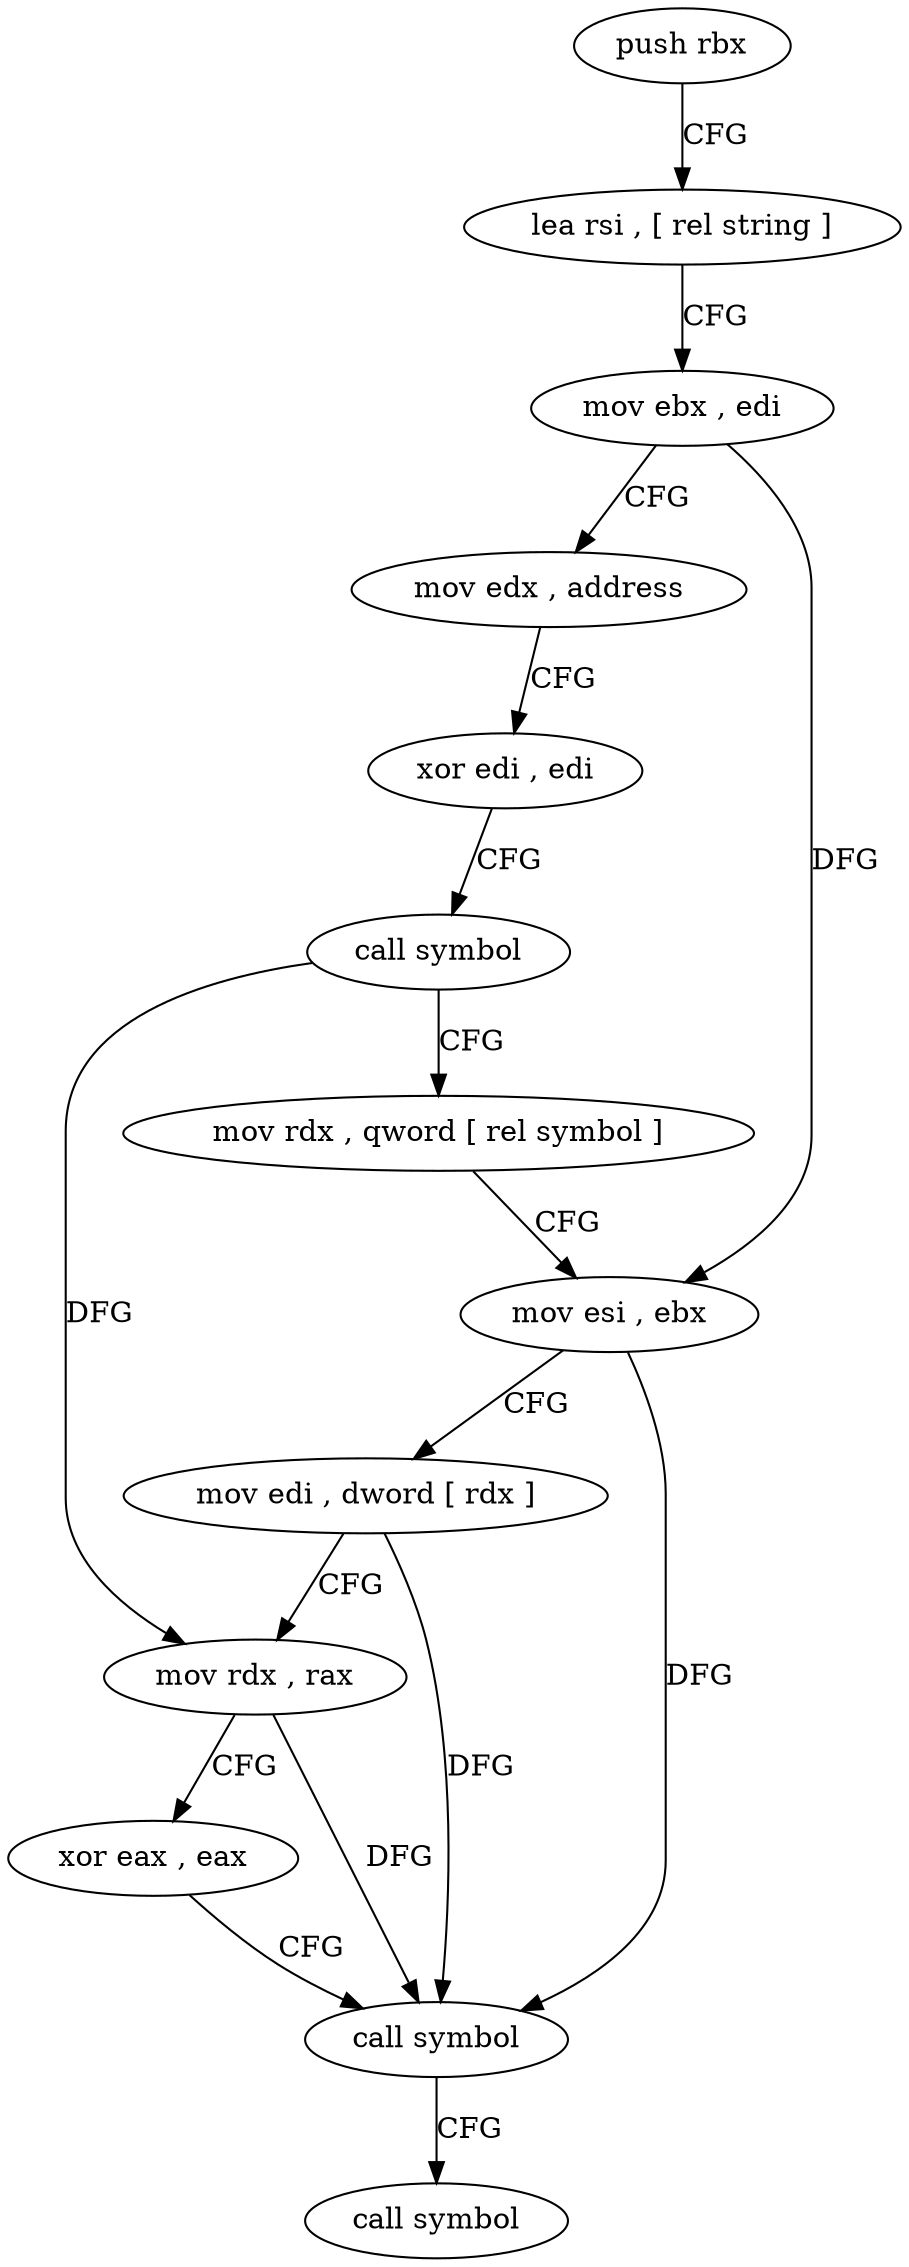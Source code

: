 digraph "func" {
"192272" [label = "push rbx" ]
"192273" [label = "lea rsi , [ rel string ]" ]
"192280" [label = "mov ebx , edi" ]
"192282" [label = "mov edx , address" ]
"192287" [label = "xor edi , edi" ]
"192289" [label = "call symbol" ]
"192294" [label = "mov rdx , qword [ rel symbol ]" ]
"192301" [label = "mov esi , ebx" ]
"192303" [label = "mov edi , dword [ rdx ]" ]
"192305" [label = "mov rdx , rax" ]
"192308" [label = "xor eax , eax" ]
"192310" [label = "call symbol" ]
"192315" [label = "call symbol" ]
"192272" -> "192273" [ label = "CFG" ]
"192273" -> "192280" [ label = "CFG" ]
"192280" -> "192282" [ label = "CFG" ]
"192280" -> "192301" [ label = "DFG" ]
"192282" -> "192287" [ label = "CFG" ]
"192287" -> "192289" [ label = "CFG" ]
"192289" -> "192294" [ label = "CFG" ]
"192289" -> "192305" [ label = "DFG" ]
"192294" -> "192301" [ label = "CFG" ]
"192301" -> "192303" [ label = "CFG" ]
"192301" -> "192310" [ label = "DFG" ]
"192303" -> "192305" [ label = "CFG" ]
"192303" -> "192310" [ label = "DFG" ]
"192305" -> "192308" [ label = "CFG" ]
"192305" -> "192310" [ label = "DFG" ]
"192308" -> "192310" [ label = "CFG" ]
"192310" -> "192315" [ label = "CFG" ]
}
